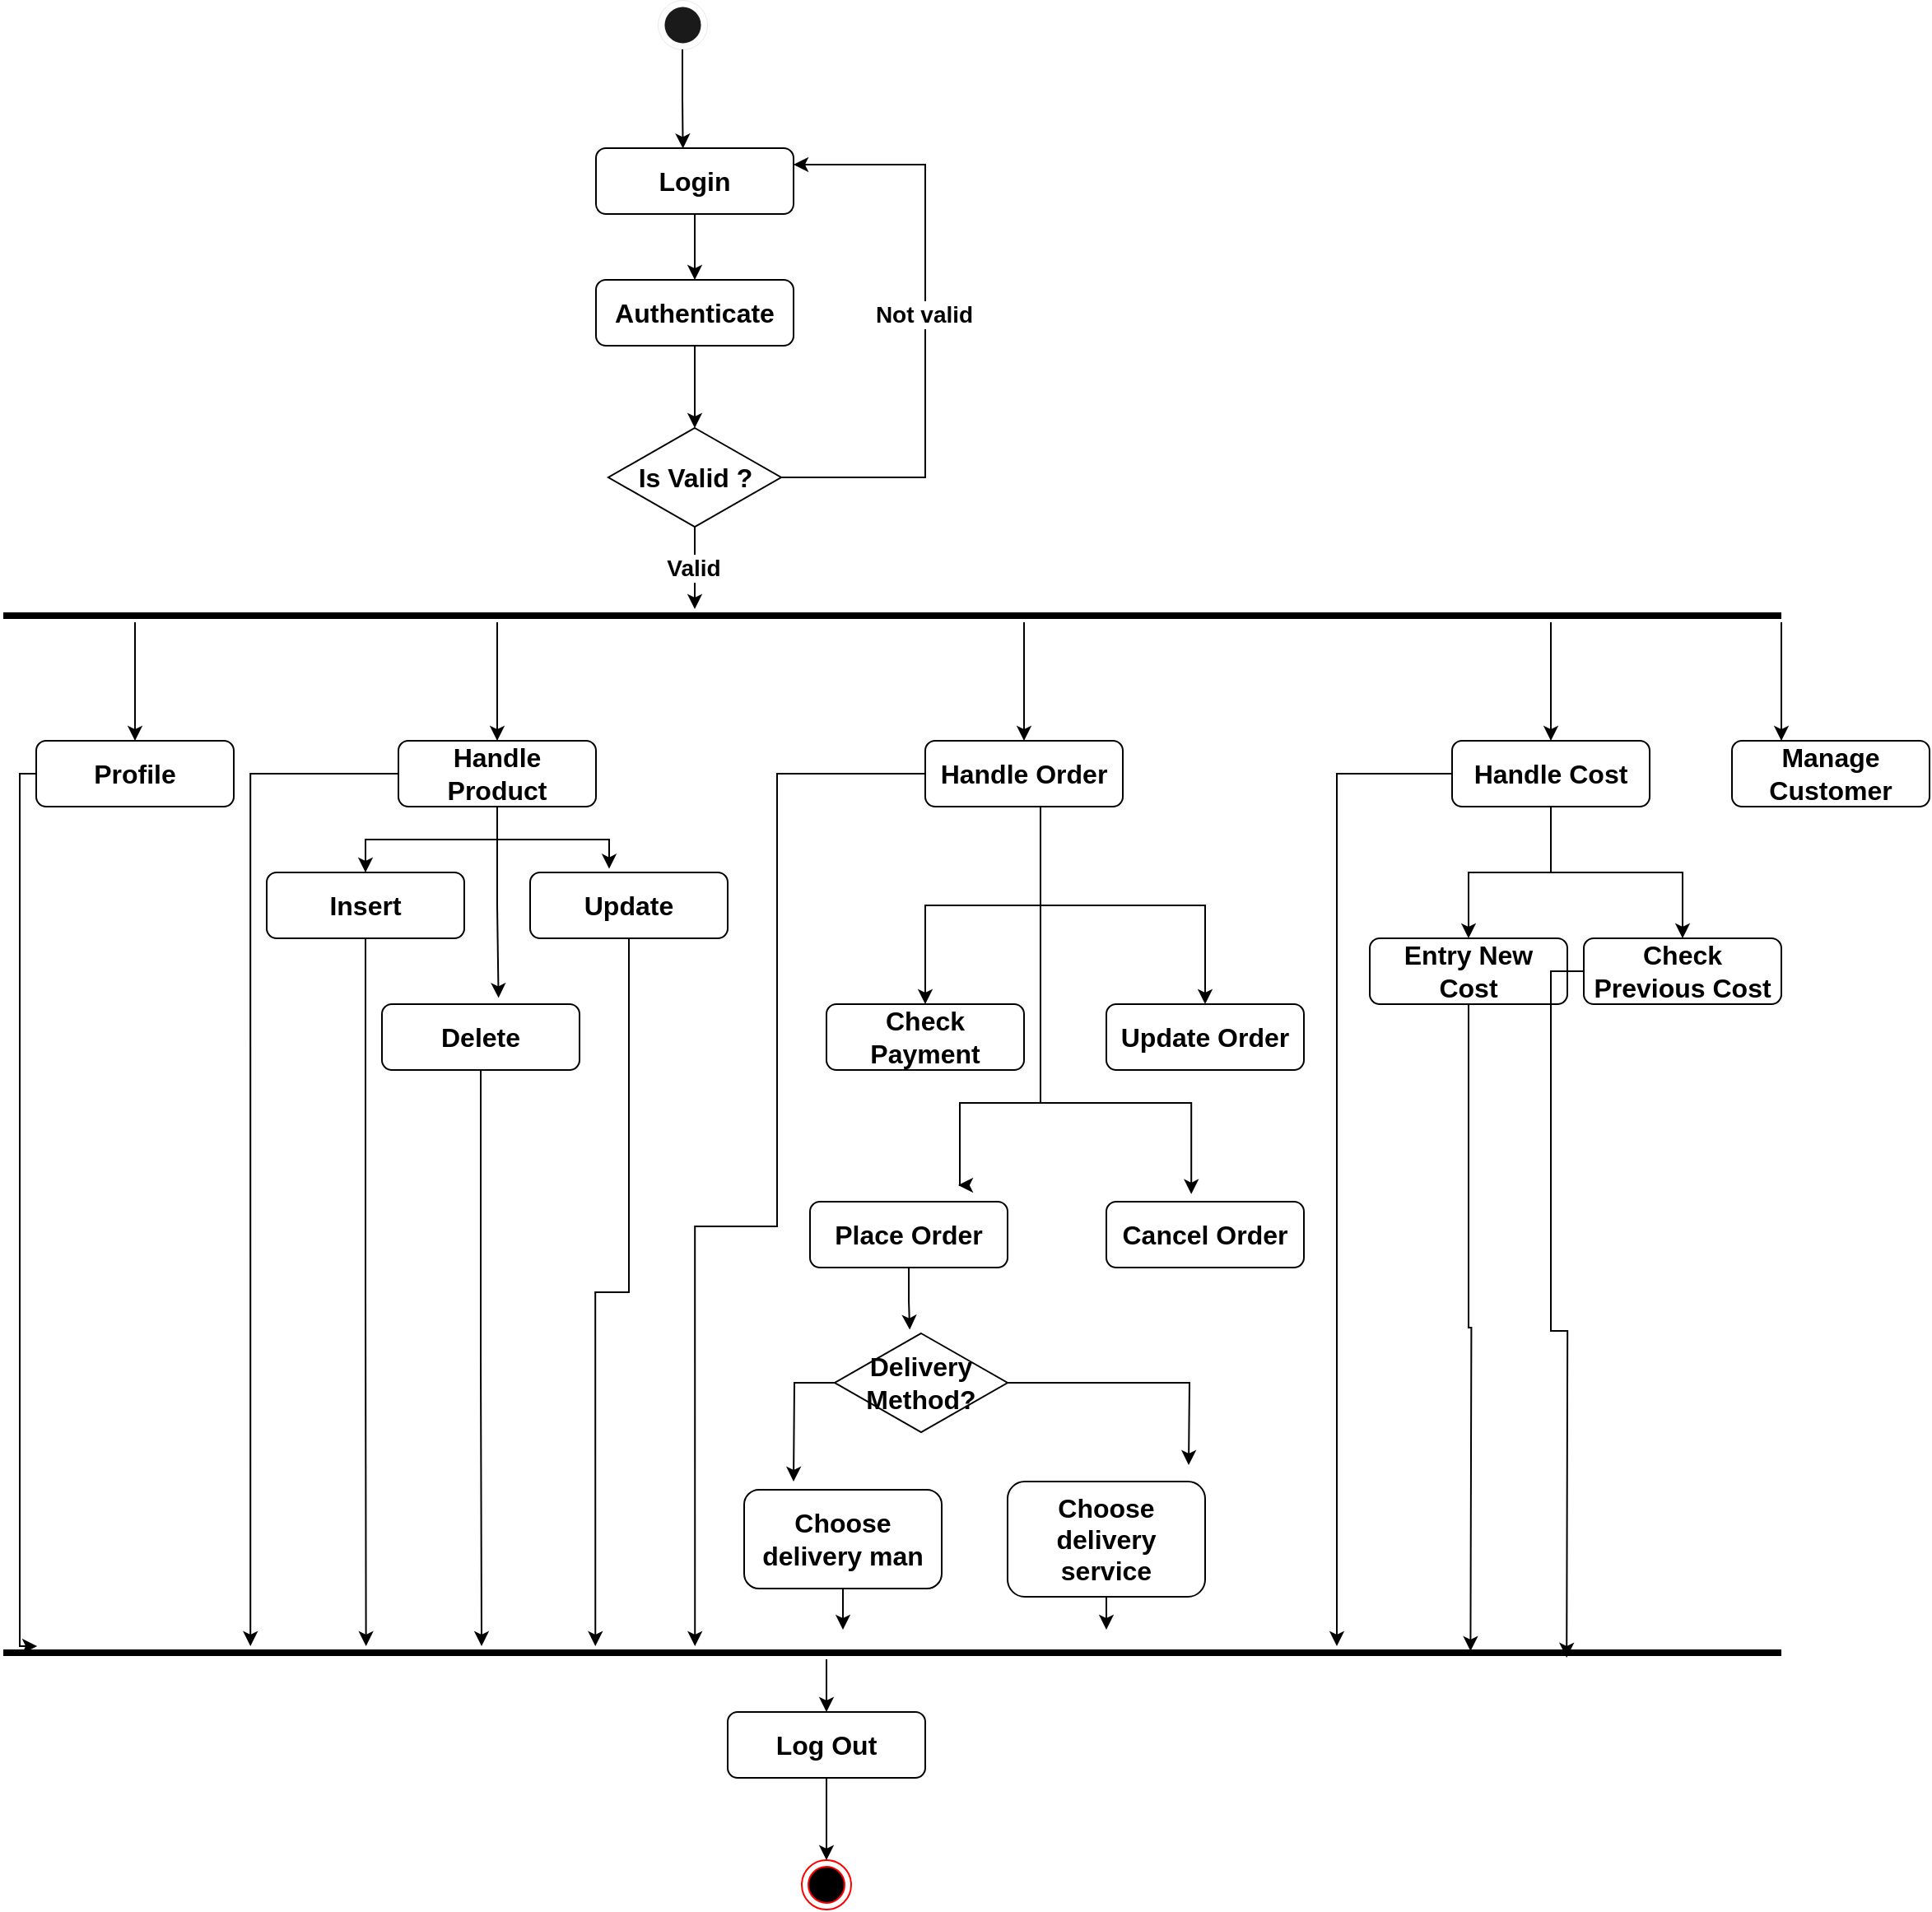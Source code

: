 <mxfile version="21.6.2" type="github">
  <diagram name="Page-1" id="x2NWb_IqNRDUu8mglVs5">
    <mxGraphModel dx="1900" dy="1673" grid="1" gridSize="10" guides="1" tooltips="1" connect="1" arrows="1" fold="1" page="1" pageScale="1" pageWidth="850" pageHeight="1100" math="0" shadow="0">
      <root>
        <mxCell id="0" />
        <mxCell id="1" parent="0" />
        <mxCell id="3jBlqiYcxJqeWHa8EENR-30" style="edgeStyle=orthogonalEdgeStyle;rounded=0;orthogonalLoop=1;jettySize=auto;html=1;entryX=0.5;entryY=0;entryDx=0;entryDy=0;" edge="1" parent="1" source="3jBlqiYcxJqeWHa8EENR-1" target="3jBlqiYcxJqeWHa8EENR-2">
          <mxGeometry relative="1" as="geometry" />
        </mxCell>
        <mxCell id="3jBlqiYcxJqeWHa8EENR-1" value="Login" style="rounded=1;whiteSpace=wrap;html=1;fontSize=16;fontStyle=1" vertex="1" parent="1">
          <mxGeometry x="360" y="40" width="120" height="40" as="geometry" />
        </mxCell>
        <mxCell id="3jBlqiYcxJqeWHa8EENR-31" style="edgeStyle=orthogonalEdgeStyle;rounded=0;orthogonalLoop=1;jettySize=auto;html=1;entryX=0.5;entryY=0;entryDx=0;entryDy=0;" edge="1" parent="1" source="3jBlqiYcxJqeWHa8EENR-2" target="3jBlqiYcxJqeWHa8EENR-3">
          <mxGeometry relative="1" as="geometry" />
        </mxCell>
        <mxCell id="3jBlqiYcxJqeWHa8EENR-2" value="Authenticate" style="rounded=1;whiteSpace=wrap;html=1;fontSize=16;fontStyle=1" vertex="1" parent="1">
          <mxGeometry x="360" y="120" width="120" height="40" as="geometry" />
        </mxCell>
        <mxCell id="3jBlqiYcxJqeWHa8EENR-28" style="edgeStyle=orthogonalEdgeStyle;rounded=0;orthogonalLoop=1;jettySize=auto;html=1;entryX=1;entryY=0.25;entryDx=0;entryDy=0;" edge="1" parent="1" source="3jBlqiYcxJqeWHa8EENR-3" target="3jBlqiYcxJqeWHa8EENR-1">
          <mxGeometry relative="1" as="geometry">
            <Array as="points">
              <mxPoint x="560" y="240" />
              <mxPoint x="560" y="50" />
            </Array>
          </mxGeometry>
        </mxCell>
        <mxCell id="3jBlqiYcxJqeWHa8EENR-29" value="&lt;font style=&quot;font-size: 14px;&quot;&gt;&lt;b&gt;Not valid&lt;/b&gt;&lt;/font&gt;" style="edgeLabel;html=1;align=center;verticalAlign=middle;resizable=0;points=[];" vertex="1" connectable="0" parent="3jBlqiYcxJqeWHa8EENR-28">
          <mxGeometry x="0.043" y="1" relative="1" as="geometry">
            <mxPoint as="offset" />
          </mxGeometry>
        </mxCell>
        <mxCell id="3jBlqiYcxJqeWHa8EENR-32" style="edgeStyle=orthogonalEdgeStyle;rounded=0;orthogonalLoop=1;jettySize=auto;html=1;" edge="1" parent="1" source="3jBlqiYcxJqeWHa8EENR-3" target="3jBlqiYcxJqeWHa8EENR-4">
          <mxGeometry relative="1" as="geometry">
            <Array as="points">
              <mxPoint x="420" y="320" />
              <mxPoint x="420" y="320" />
            </Array>
          </mxGeometry>
        </mxCell>
        <mxCell id="3jBlqiYcxJqeWHa8EENR-33" value="&lt;font style=&quot;font-size: 14px;&quot;&gt;&lt;b&gt;Valid&lt;/b&gt;&lt;/font&gt;" style="edgeLabel;html=1;align=center;verticalAlign=middle;resizable=0;points=[];" vertex="1" connectable="0" parent="3jBlqiYcxJqeWHa8EENR-32">
          <mxGeometry x="-0.016" y="-1" relative="1" as="geometry">
            <mxPoint as="offset" />
          </mxGeometry>
        </mxCell>
        <mxCell id="3jBlqiYcxJqeWHa8EENR-3" value="Is Valid ?" style="rhombus;whiteSpace=wrap;html=1;fontSize=16;fontStyle=1" vertex="1" parent="1">
          <mxGeometry x="367.5" y="210" width="105" height="60" as="geometry" />
        </mxCell>
        <mxCell id="3jBlqiYcxJqeWHa8EENR-34" style="edgeStyle=orthogonalEdgeStyle;rounded=0;orthogonalLoop=1;jettySize=auto;html=1;entryX=0.5;entryY=0;entryDx=0;entryDy=0;" edge="1" parent="1" source="3jBlqiYcxJqeWHa8EENR-4" target="3jBlqiYcxJqeWHa8EENR-6">
          <mxGeometry relative="1" as="geometry">
            <Array as="points">
              <mxPoint x="80" y="340" />
              <mxPoint x="80" y="340" />
            </Array>
          </mxGeometry>
        </mxCell>
        <mxCell id="3jBlqiYcxJqeWHa8EENR-35" style="edgeStyle=orthogonalEdgeStyle;rounded=0;orthogonalLoop=1;jettySize=auto;html=1;entryX=0.5;entryY=0;entryDx=0;entryDy=0;" edge="1" parent="1" source="3jBlqiYcxJqeWHa8EENR-4" target="3jBlqiYcxJqeWHa8EENR-7">
          <mxGeometry relative="1" as="geometry">
            <Array as="points">
              <mxPoint x="300" y="350" />
              <mxPoint x="300" y="350" />
            </Array>
          </mxGeometry>
        </mxCell>
        <mxCell id="3jBlqiYcxJqeWHa8EENR-37" style="edgeStyle=orthogonalEdgeStyle;rounded=0;orthogonalLoop=1;jettySize=auto;html=1;entryX=0.5;entryY=0;entryDx=0;entryDy=0;" edge="1" parent="1" source="3jBlqiYcxJqeWHa8EENR-4" target="3jBlqiYcxJqeWHa8EENR-14">
          <mxGeometry relative="1" as="geometry">
            <Array as="points">
              <mxPoint x="620" y="320" />
              <mxPoint x="620" y="320" />
            </Array>
          </mxGeometry>
        </mxCell>
        <mxCell id="3jBlqiYcxJqeWHa8EENR-38" style="edgeStyle=orthogonalEdgeStyle;rounded=0;orthogonalLoop=1;jettySize=auto;html=1;entryX=0.5;entryY=0;entryDx=0;entryDy=0;" edge="1" parent="1" source="3jBlqiYcxJqeWHa8EENR-4" target="3jBlqiYcxJqeWHa8EENR-9">
          <mxGeometry relative="1" as="geometry">
            <Array as="points">
              <mxPoint x="940" y="350" />
              <mxPoint x="940" y="350" />
            </Array>
          </mxGeometry>
        </mxCell>
        <mxCell id="3jBlqiYcxJqeWHa8EENR-39" style="edgeStyle=orthogonalEdgeStyle;rounded=0;orthogonalLoop=1;jettySize=auto;html=1;entryX=0.25;entryY=0;entryDx=0;entryDy=0;" edge="1" parent="1" source="3jBlqiYcxJqeWHa8EENR-4" target="3jBlqiYcxJqeWHa8EENR-10">
          <mxGeometry relative="1" as="geometry">
            <Array as="points">
              <mxPoint x="1080" y="350" />
              <mxPoint x="1080" y="350" />
            </Array>
          </mxGeometry>
        </mxCell>
        <mxCell id="3jBlqiYcxJqeWHa8EENR-4" value="" style="line;strokeWidth=4;fillColor=none;align=left;verticalAlign=middle;spacingTop=-1;spacingLeft=3;spacingRight=3;rotatable=0;labelPosition=right;points=[];portConstraint=eastwest;strokeColor=inherit;fontSize=16;fontStyle=1" vertex="1" parent="1">
          <mxGeometry y="320" width="1080" height="8" as="geometry" />
        </mxCell>
        <mxCell id="3jBlqiYcxJqeWHa8EENR-40" style="edgeStyle=orthogonalEdgeStyle;rounded=0;orthogonalLoop=1;jettySize=auto;html=1;entryX=0.019;entryY=0;entryDx=0;entryDy=0;entryPerimeter=0;" edge="1" parent="1" source="3jBlqiYcxJqeWHa8EENR-6" target="3jBlqiYcxJqeWHa8EENR-24">
          <mxGeometry relative="1" as="geometry">
            <Array as="points">
              <mxPoint x="10" y="420" />
              <mxPoint x="10" y="950" />
            </Array>
          </mxGeometry>
        </mxCell>
        <mxCell id="3jBlqiYcxJqeWHa8EENR-6" value="Profile" style="rounded=1;whiteSpace=wrap;html=1;fontSize=16;fontStyle=1" vertex="1" parent="1">
          <mxGeometry x="20" y="400" width="120" height="40" as="geometry" />
        </mxCell>
        <mxCell id="3jBlqiYcxJqeWHa8EENR-41" style="edgeStyle=orthogonalEdgeStyle;rounded=0;orthogonalLoop=1;jettySize=auto;html=1;entryX=0.139;entryY=0;entryDx=0;entryDy=0;entryPerimeter=0;" edge="1" parent="1" source="3jBlqiYcxJqeWHa8EENR-7" target="3jBlqiYcxJqeWHa8EENR-24">
          <mxGeometry relative="1" as="geometry">
            <Array as="points">
              <mxPoint x="150" y="420" />
            </Array>
          </mxGeometry>
        </mxCell>
        <mxCell id="3jBlqiYcxJqeWHa8EENR-42" style="edgeStyle=orthogonalEdgeStyle;rounded=0;orthogonalLoop=1;jettySize=auto;html=1;entryX=0.5;entryY=0;entryDx=0;entryDy=0;" edge="1" parent="1" source="3jBlqiYcxJqeWHa8EENR-7" target="3jBlqiYcxJqeWHa8EENR-11">
          <mxGeometry relative="1" as="geometry" />
        </mxCell>
        <mxCell id="3jBlqiYcxJqeWHa8EENR-43" style="edgeStyle=orthogonalEdgeStyle;rounded=0;orthogonalLoop=1;jettySize=auto;html=1;entryX=0.4;entryY=-0.055;entryDx=0;entryDy=0;entryPerimeter=0;" edge="1" parent="1" source="3jBlqiYcxJqeWHa8EENR-7" target="3jBlqiYcxJqeWHa8EENR-12">
          <mxGeometry relative="1" as="geometry" />
        </mxCell>
        <mxCell id="3jBlqiYcxJqeWHa8EENR-44" style="edgeStyle=orthogonalEdgeStyle;rounded=0;orthogonalLoop=1;jettySize=auto;html=1;entryX=0.59;entryY=-0.095;entryDx=0;entryDy=0;entryPerimeter=0;" edge="1" parent="1" source="3jBlqiYcxJqeWHa8EENR-7" target="3jBlqiYcxJqeWHa8EENR-13">
          <mxGeometry relative="1" as="geometry" />
        </mxCell>
        <mxCell id="3jBlqiYcxJqeWHa8EENR-7" value="Handle Product" style="rounded=1;whiteSpace=wrap;html=1;fontSize=16;fontStyle=1" vertex="1" parent="1">
          <mxGeometry x="240" y="400" width="120" height="40" as="geometry" />
        </mxCell>
        <mxCell id="3jBlqiYcxJqeWHa8EENR-64" style="edgeStyle=orthogonalEdgeStyle;rounded=0;orthogonalLoop=1;jettySize=auto;html=1;entryX=0.5;entryY=0;entryDx=0;entryDy=0;" edge="1" parent="1" source="3jBlqiYcxJqeWHa8EENR-9" target="3jBlqiYcxJqeWHa8EENR-19">
          <mxGeometry relative="1" as="geometry" />
        </mxCell>
        <mxCell id="3jBlqiYcxJqeWHa8EENR-65" style="edgeStyle=orthogonalEdgeStyle;rounded=0;orthogonalLoop=1;jettySize=auto;html=1;entryX=0.5;entryY=0;entryDx=0;entryDy=0;" edge="1" parent="1" source="3jBlqiYcxJqeWHa8EENR-9" target="3jBlqiYcxJqeWHa8EENR-20">
          <mxGeometry relative="1" as="geometry" />
        </mxCell>
        <mxCell id="3jBlqiYcxJqeWHa8EENR-66" style="edgeStyle=orthogonalEdgeStyle;rounded=0;orthogonalLoop=1;jettySize=auto;html=1;entryX=0.75;entryY=0;entryDx=0;entryDy=0;entryPerimeter=0;" edge="1" parent="1" source="3jBlqiYcxJqeWHa8EENR-9" target="3jBlqiYcxJqeWHa8EENR-24">
          <mxGeometry relative="1" as="geometry">
            <Array as="points">
              <mxPoint x="810" y="420" />
            </Array>
          </mxGeometry>
        </mxCell>
        <mxCell id="3jBlqiYcxJqeWHa8EENR-9" value="Handle Cost" style="rounded=1;whiteSpace=wrap;html=1;fontSize=16;fontStyle=1" vertex="1" parent="1">
          <mxGeometry x="880" y="400" width="120" height="40" as="geometry" />
        </mxCell>
        <mxCell id="3jBlqiYcxJqeWHa8EENR-10" value="Manage Customer" style="rounded=1;whiteSpace=wrap;html=1;fontSize=16;fontStyle=1" vertex="1" parent="1">
          <mxGeometry x="1050" y="400" width="120" height="40" as="geometry" />
        </mxCell>
        <mxCell id="3jBlqiYcxJqeWHa8EENR-45" style="edgeStyle=orthogonalEdgeStyle;rounded=0;orthogonalLoop=1;jettySize=auto;html=1;entryX=0.204;entryY=0;entryDx=0;entryDy=0;entryPerimeter=0;" edge="1" parent="1" source="3jBlqiYcxJqeWHa8EENR-11" target="3jBlqiYcxJqeWHa8EENR-24">
          <mxGeometry relative="1" as="geometry" />
        </mxCell>
        <mxCell id="3jBlqiYcxJqeWHa8EENR-11" value="Insert" style="rounded=1;whiteSpace=wrap;html=1;fontSize=16;fontStyle=1" vertex="1" parent="1">
          <mxGeometry x="160" y="480" width="120" height="40" as="geometry" />
        </mxCell>
        <mxCell id="3jBlqiYcxJqeWHa8EENR-47" style="edgeStyle=orthogonalEdgeStyle;rounded=0;orthogonalLoop=1;jettySize=auto;html=1;entryX=0.333;entryY=0;entryDx=0;entryDy=0;entryPerimeter=0;" edge="1" parent="1" source="3jBlqiYcxJqeWHa8EENR-12" target="3jBlqiYcxJqeWHa8EENR-24">
          <mxGeometry relative="1" as="geometry" />
        </mxCell>
        <mxCell id="3jBlqiYcxJqeWHa8EENR-12" value="Update" style="rounded=1;whiteSpace=wrap;html=1;fontSize=16;fontStyle=1" vertex="1" parent="1">
          <mxGeometry x="320" y="480" width="120" height="40" as="geometry" />
        </mxCell>
        <mxCell id="3jBlqiYcxJqeWHa8EENR-46" style="edgeStyle=orthogonalEdgeStyle;rounded=0;orthogonalLoop=1;jettySize=auto;html=1;entryX=0.269;entryY=0;entryDx=0;entryDy=0;entryPerimeter=0;" edge="1" parent="1" source="3jBlqiYcxJqeWHa8EENR-13" target="3jBlqiYcxJqeWHa8EENR-24">
          <mxGeometry relative="1" as="geometry">
            <mxPoint x="340" y="820" as="targetPoint" />
          </mxGeometry>
        </mxCell>
        <mxCell id="3jBlqiYcxJqeWHa8EENR-13" value="Delete" style="rounded=1;whiteSpace=wrap;html=1;fontSize=16;fontStyle=1" vertex="1" parent="1">
          <mxGeometry x="230" y="560" width="120" height="40" as="geometry" />
        </mxCell>
        <mxCell id="3jBlqiYcxJqeWHa8EENR-48" style="edgeStyle=orthogonalEdgeStyle;rounded=0;orthogonalLoop=1;jettySize=auto;html=1;entryX=0.5;entryY=0;entryDx=0;entryDy=0;" edge="1" parent="1" source="3jBlqiYcxJqeWHa8EENR-14" target="3jBlqiYcxJqeWHa8EENR-15">
          <mxGeometry relative="1" as="geometry">
            <Array as="points">
              <mxPoint x="630" y="500" />
              <mxPoint x="560" y="500" />
            </Array>
          </mxGeometry>
        </mxCell>
        <mxCell id="3jBlqiYcxJqeWHa8EENR-49" style="edgeStyle=orthogonalEdgeStyle;rounded=0;orthogonalLoop=1;jettySize=auto;html=1;entryX=0.5;entryY=0;entryDx=0;entryDy=0;" edge="1" parent="1" source="3jBlqiYcxJqeWHa8EENR-14" target="3jBlqiYcxJqeWHa8EENR-16">
          <mxGeometry relative="1" as="geometry">
            <Array as="points">
              <mxPoint x="630" y="500" />
              <mxPoint x="730" y="500" />
            </Array>
          </mxGeometry>
        </mxCell>
        <mxCell id="3jBlqiYcxJqeWHa8EENR-50" style="edgeStyle=orthogonalEdgeStyle;rounded=0;orthogonalLoop=1;jettySize=auto;html=1;" edge="1" parent="1" source="3jBlqiYcxJqeWHa8EENR-14">
          <mxGeometry relative="1" as="geometry">
            <mxPoint x="580" y="670" as="targetPoint" />
            <Array as="points">
              <mxPoint x="630" y="620" />
              <mxPoint x="581" y="620" />
            </Array>
          </mxGeometry>
        </mxCell>
        <mxCell id="3jBlqiYcxJqeWHa8EENR-51" style="edgeStyle=orthogonalEdgeStyle;rounded=0;orthogonalLoop=1;jettySize=auto;html=1;entryX=0.43;entryY=-0.115;entryDx=0;entryDy=0;entryPerimeter=0;" edge="1" parent="1" source="3jBlqiYcxJqeWHa8EENR-14" target="3jBlqiYcxJqeWHa8EENR-18">
          <mxGeometry relative="1" as="geometry">
            <Array as="points">
              <mxPoint x="630" y="620" />
              <mxPoint x="722" y="620" />
            </Array>
          </mxGeometry>
        </mxCell>
        <mxCell id="3jBlqiYcxJqeWHa8EENR-53" style="edgeStyle=orthogonalEdgeStyle;rounded=0;orthogonalLoop=1;jettySize=auto;html=1;entryX=0.389;entryY=0;entryDx=0;entryDy=0;entryPerimeter=0;" edge="1" parent="1" source="3jBlqiYcxJqeWHa8EENR-14" target="3jBlqiYcxJqeWHa8EENR-24">
          <mxGeometry relative="1" as="geometry">
            <Array as="points">
              <mxPoint x="470" y="420" />
              <mxPoint x="470" y="695" />
              <mxPoint x="420" y="695" />
            </Array>
          </mxGeometry>
        </mxCell>
        <mxCell id="3jBlqiYcxJqeWHa8EENR-14" value="Handle Order" style="rounded=1;whiteSpace=wrap;html=1;fontSize=16;fontStyle=1" vertex="1" parent="1">
          <mxGeometry x="560" y="400" width="120" height="40" as="geometry" />
        </mxCell>
        <mxCell id="3jBlqiYcxJqeWHa8EENR-15" value="Check Payment" style="rounded=1;whiteSpace=wrap;html=1;fontSize=16;fontStyle=1" vertex="1" parent="1">
          <mxGeometry x="500" y="560" width="120" height="40" as="geometry" />
        </mxCell>
        <mxCell id="3jBlqiYcxJqeWHa8EENR-16" value="Update Order" style="rounded=1;whiteSpace=wrap;html=1;fontSize=16;fontStyle=1" vertex="1" parent="1">
          <mxGeometry x="670" y="560" width="120" height="40" as="geometry" />
        </mxCell>
        <mxCell id="3jBlqiYcxJqeWHa8EENR-54" style="edgeStyle=orthogonalEdgeStyle;rounded=0;orthogonalLoop=1;jettySize=auto;html=1;entryX=0.434;entryY=-0.037;entryDx=0;entryDy=0;entryPerimeter=0;" edge="1" parent="1" source="3jBlqiYcxJqeWHa8EENR-17" target="3jBlqiYcxJqeWHa8EENR-21">
          <mxGeometry relative="1" as="geometry" />
        </mxCell>
        <mxCell id="3jBlqiYcxJqeWHa8EENR-17" value="Place Order" style="rounded=1;whiteSpace=wrap;html=1;fontSize=16;fontStyle=1" vertex="1" parent="1">
          <mxGeometry x="490" y="680" width="120" height="40" as="geometry" />
        </mxCell>
        <mxCell id="3jBlqiYcxJqeWHa8EENR-18" value="Cancel Order" style="rounded=1;whiteSpace=wrap;html=1;fontSize=16;fontStyle=1" vertex="1" parent="1">
          <mxGeometry x="670" y="680" width="120" height="40" as="geometry" />
        </mxCell>
        <mxCell id="3jBlqiYcxJqeWHa8EENR-67" style="edgeStyle=orthogonalEdgeStyle;rounded=0;orthogonalLoop=1;jettySize=auto;html=1;" edge="1" parent="1" source="3jBlqiYcxJqeWHa8EENR-19">
          <mxGeometry relative="1" as="geometry">
            <mxPoint x="891.2" y="953.0" as="targetPoint" />
          </mxGeometry>
        </mxCell>
        <mxCell id="3jBlqiYcxJqeWHa8EENR-19" value="Entry New Cost" style="rounded=1;whiteSpace=wrap;html=1;fontSize=16;fontStyle=1" vertex="1" parent="1">
          <mxGeometry x="830" y="520" width="120" height="40" as="geometry" />
        </mxCell>
        <mxCell id="3jBlqiYcxJqeWHa8EENR-68" style="edgeStyle=orthogonalEdgeStyle;rounded=0;orthogonalLoop=1;jettySize=auto;html=1;" edge="1" parent="1" source="3jBlqiYcxJqeWHa8EENR-20">
          <mxGeometry relative="1" as="geometry">
            <mxPoint x="949.6" y="957.0" as="targetPoint" />
          </mxGeometry>
        </mxCell>
        <mxCell id="3jBlqiYcxJqeWHa8EENR-20" value="Check Previous Cost" style="rounded=1;whiteSpace=wrap;html=1;fontSize=16;fontStyle=1" vertex="1" parent="1">
          <mxGeometry x="960" y="520" width="120" height="40" as="geometry" />
        </mxCell>
        <mxCell id="3jBlqiYcxJqeWHa8EENR-55" style="edgeStyle=orthogonalEdgeStyle;rounded=0;orthogonalLoop=1;jettySize=auto;html=1;" edge="1" parent="1" source="3jBlqiYcxJqeWHa8EENR-21">
          <mxGeometry relative="1" as="geometry">
            <mxPoint x="480" y="850" as="targetPoint" />
          </mxGeometry>
        </mxCell>
        <mxCell id="3jBlqiYcxJqeWHa8EENR-57" style="edgeStyle=orthogonalEdgeStyle;rounded=0;orthogonalLoop=1;jettySize=auto;html=1;" edge="1" parent="1" source="3jBlqiYcxJqeWHa8EENR-21">
          <mxGeometry relative="1" as="geometry">
            <mxPoint x="720" y="840" as="targetPoint" />
          </mxGeometry>
        </mxCell>
        <mxCell id="3jBlqiYcxJqeWHa8EENR-21" value="Delivery Method?" style="rhombus;whiteSpace=wrap;html=1;fontSize=16;fontStyle=1" vertex="1" parent="1">
          <mxGeometry x="505" y="760" width="105" height="60" as="geometry" />
        </mxCell>
        <mxCell id="3jBlqiYcxJqeWHa8EENR-59" style="edgeStyle=orthogonalEdgeStyle;rounded=0;orthogonalLoop=1;jettySize=auto;html=1;" edge="1" parent="1" source="3jBlqiYcxJqeWHa8EENR-22">
          <mxGeometry relative="1" as="geometry">
            <mxPoint x="510" y="940" as="targetPoint" />
          </mxGeometry>
        </mxCell>
        <mxCell id="3jBlqiYcxJqeWHa8EENR-22" value="Choose delivery man" style="rounded=1;whiteSpace=wrap;html=1;fontSize=16;fontStyle=1" vertex="1" parent="1">
          <mxGeometry x="450" y="855" width="120" height="60" as="geometry" />
        </mxCell>
        <mxCell id="3jBlqiYcxJqeWHa8EENR-60" style="edgeStyle=orthogonalEdgeStyle;rounded=0;orthogonalLoop=1;jettySize=auto;html=1;" edge="1" parent="1" source="3jBlqiYcxJqeWHa8EENR-23">
          <mxGeometry relative="1" as="geometry">
            <mxPoint x="670" y="940" as="targetPoint" />
          </mxGeometry>
        </mxCell>
        <mxCell id="3jBlqiYcxJqeWHa8EENR-23" value="Choose delivery service" style="rounded=1;whiteSpace=wrap;html=1;fontSize=16;fontStyle=1" vertex="1" parent="1">
          <mxGeometry x="610" y="850" width="120" height="70" as="geometry" />
        </mxCell>
        <mxCell id="3jBlqiYcxJqeWHa8EENR-63" style="edgeStyle=orthogonalEdgeStyle;rounded=0;orthogonalLoop=1;jettySize=auto;html=1;" edge="1" parent="1" source="3jBlqiYcxJqeWHa8EENR-24" target="3jBlqiYcxJqeWHa8EENR-61">
          <mxGeometry relative="1" as="geometry">
            <Array as="points">
              <mxPoint x="500" y="970" />
              <mxPoint x="500" y="970" />
            </Array>
          </mxGeometry>
        </mxCell>
        <mxCell id="3jBlqiYcxJqeWHa8EENR-24" value="" style="line;strokeWidth=4;fillColor=none;align=left;verticalAlign=middle;spacingTop=-1;spacingLeft=3;spacingRight=3;rotatable=0;labelPosition=right;points=[];portConstraint=eastwest;strokeColor=inherit;fontSize=16;fontStyle=1" vertex="1" parent="1">
          <mxGeometry y="950" width="1080" height="8" as="geometry" />
        </mxCell>
        <mxCell id="3jBlqiYcxJqeWHa8EENR-25" value="" style="ellipse;html=1;shape=endState;fillColor=#000000;strokeColor=#ff0000;fontSize=16;fontStyle=1" vertex="1" parent="1">
          <mxGeometry x="485" y="1080" width="30" height="30" as="geometry" />
        </mxCell>
        <mxCell id="3jBlqiYcxJqeWHa8EENR-27" style="edgeStyle=orthogonalEdgeStyle;rounded=0;orthogonalLoop=1;jettySize=auto;html=1;entryX=0.44;entryY=0.005;entryDx=0;entryDy=0;entryPerimeter=0;fontSize=16;fontStyle=1" edge="1" parent="1" source="3jBlqiYcxJqeWHa8EENR-26" target="3jBlqiYcxJqeWHa8EENR-1">
          <mxGeometry relative="1" as="geometry" />
        </mxCell>
        <mxCell id="3jBlqiYcxJqeWHa8EENR-26" value="" style="ellipse;html=1;shape=endState;fillColor=#1A1A1A;strokeColor=#1A1A1A;strokeWidth=0;fontSize=16;fontStyle=1" vertex="1" parent="1">
          <mxGeometry x="397.5" y="-50" width="30" height="30" as="geometry" />
        </mxCell>
        <mxCell id="3jBlqiYcxJqeWHa8EENR-62" style="edgeStyle=orthogonalEdgeStyle;rounded=0;orthogonalLoop=1;jettySize=auto;html=1;entryX=0.5;entryY=0;entryDx=0;entryDy=0;" edge="1" parent="1" source="3jBlqiYcxJqeWHa8EENR-61" target="3jBlqiYcxJqeWHa8EENR-25">
          <mxGeometry relative="1" as="geometry" />
        </mxCell>
        <mxCell id="3jBlqiYcxJqeWHa8EENR-61" value="Log Out" style="rounded=1;whiteSpace=wrap;html=1;fontSize=16;fontStyle=1" vertex="1" parent="1">
          <mxGeometry x="440" y="990" width="120" height="40" as="geometry" />
        </mxCell>
      </root>
    </mxGraphModel>
  </diagram>
</mxfile>
